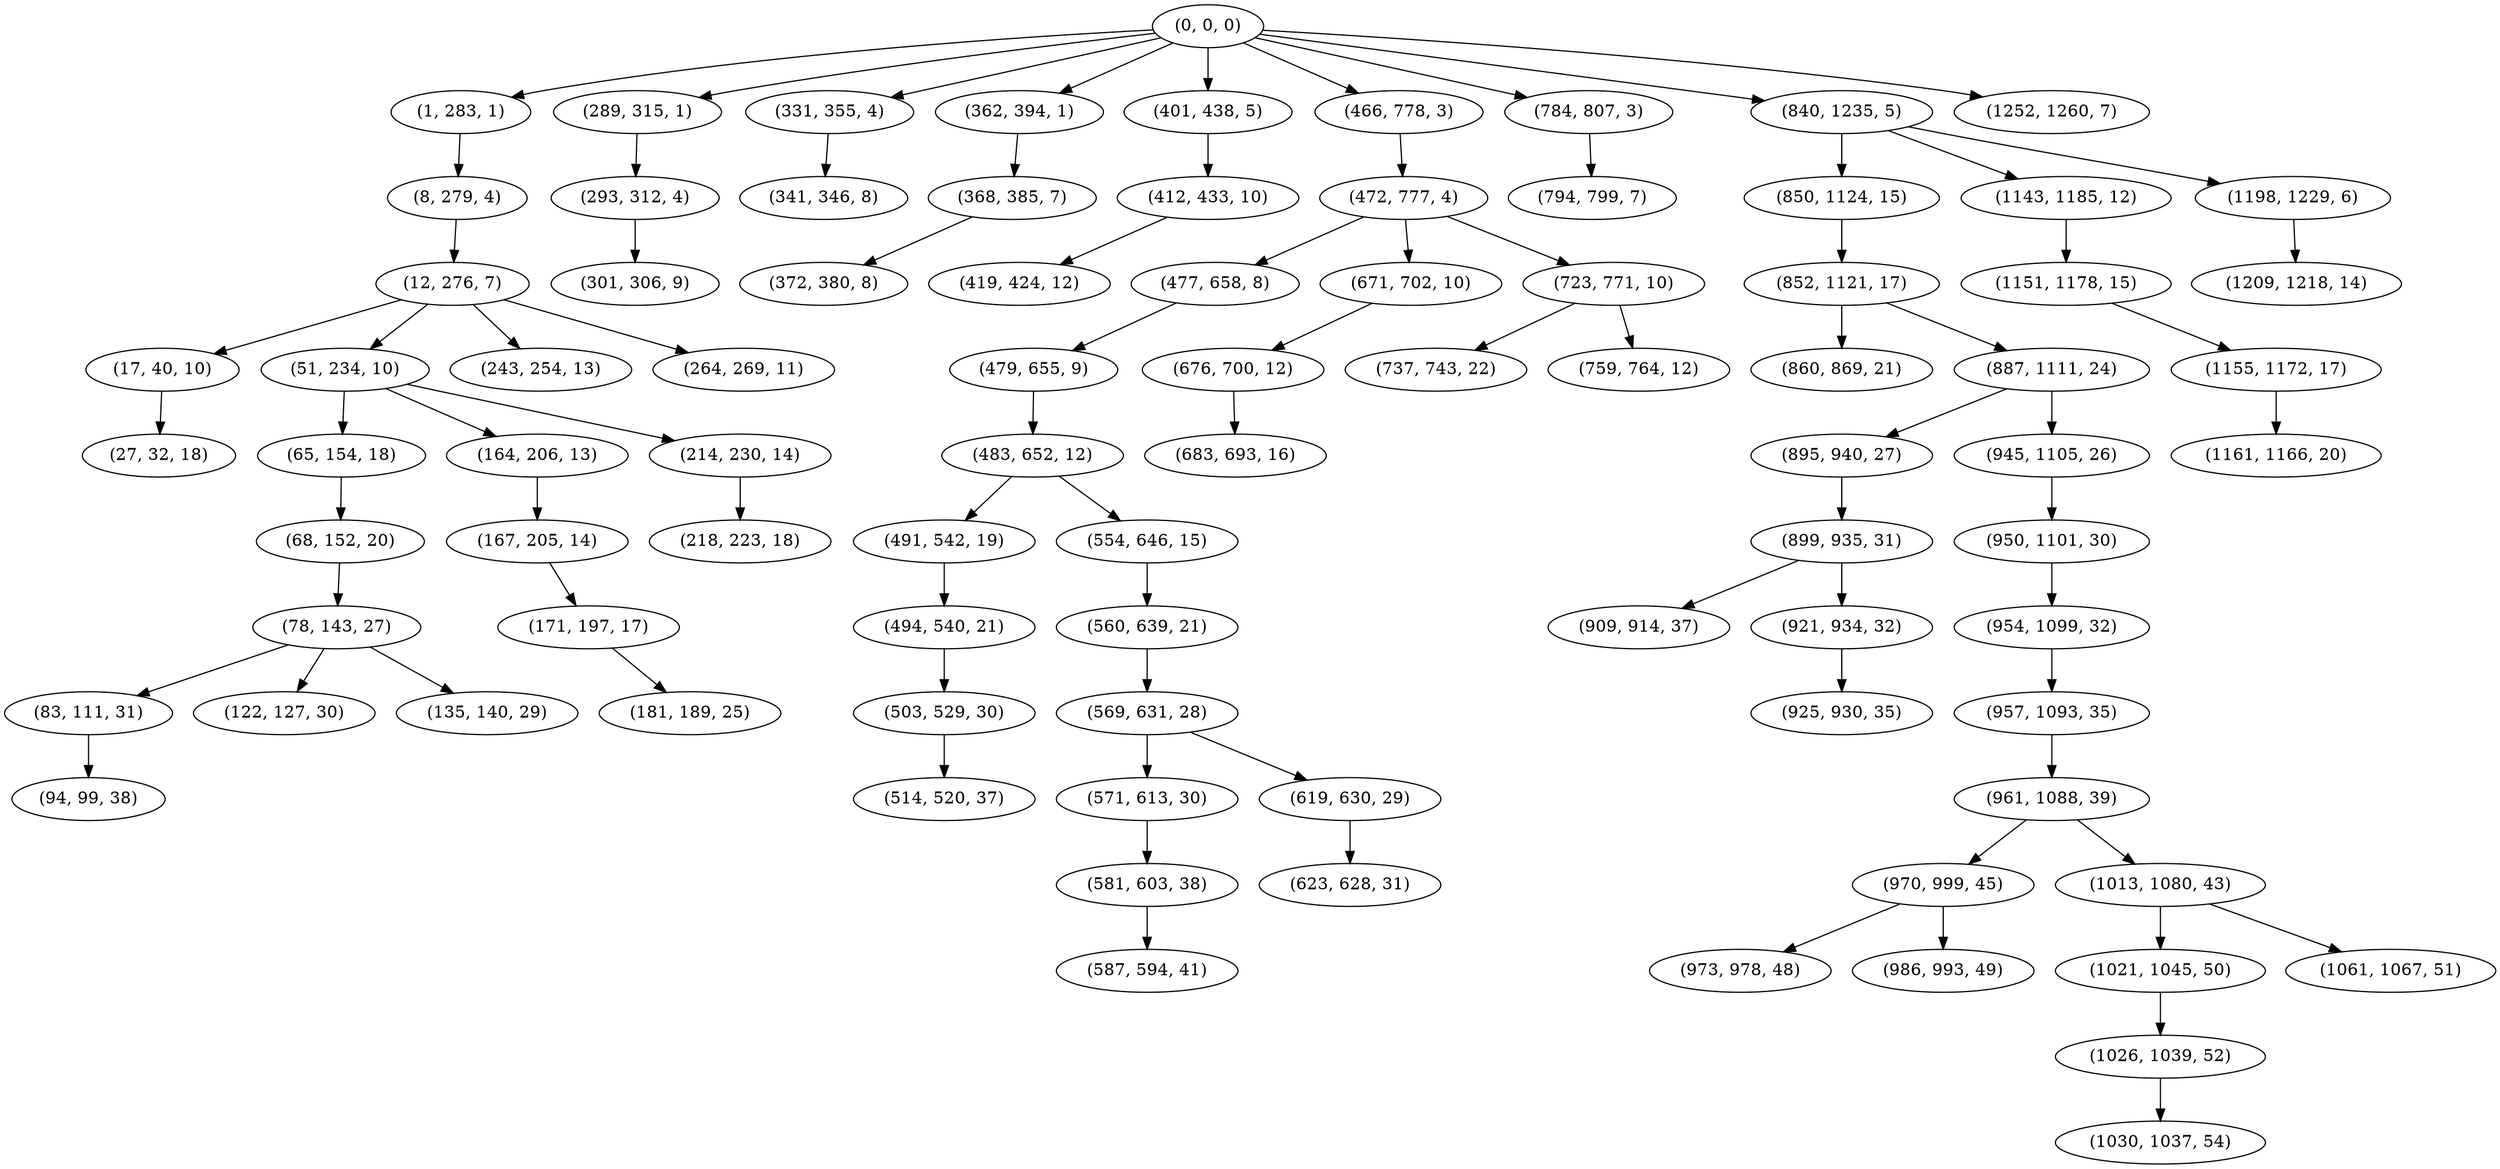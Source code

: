 digraph tree {
    "(0, 0, 0)";
    "(1, 283, 1)";
    "(8, 279, 4)";
    "(12, 276, 7)";
    "(17, 40, 10)";
    "(27, 32, 18)";
    "(51, 234, 10)";
    "(65, 154, 18)";
    "(68, 152, 20)";
    "(78, 143, 27)";
    "(83, 111, 31)";
    "(94, 99, 38)";
    "(122, 127, 30)";
    "(135, 140, 29)";
    "(164, 206, 13)";
    "(167, 205, 14)";
    "(171, 197, 17)";
    "(181, 189, 25)";
    "(214, 230, 14)";
    "(218, 223, 18)";
    "(243, 254, 13)";
    "(264, 269, 11)";
    "(289, 315, 1)";
    "(293, 312, 4)";
    "(301, 306, 9)";
    "(331, 355, 4)";
    "(341, 346, 8)";
    "(362, 394, 1)";
    "(368, 385, 7)";
    "(372, 380, 8)";
    "(401, 438, 5)";
    "(412, 433, 10)";
    "(419, 424, 12)";
    "(466, 778, 3)";
    "(472, 777, 4)";
    "(477, 658, 8)";
    "(479, 655, 9)";
    "(483, 652, 12)";
    "(491, 542, 19)";
    "(494, 540, 21)";
    "(503, 529, 30)";
    "(514, 520, 37)";
    "(554, 646, 15)";
    "(560, 639, 21)";
    "(569, 631, 28)";
    "(571, 613, 30)";
    "(581, 603, 38)";
    "(587, 594, 41)";
    "(619, 630, 29)";
    "(623, 628, 31)";
    "(671, 702, 10)";
    "(676, 700, 12)";
    "(683, 693, 16)";
    "(723, 771, 10)";
    "(737, 743, 22)";
    "(759, 764, 12)";
    "(784, 807, 3)";
    "(794, 799, 7)";
    "(840, 1235, 5)";
    "(850, 1124, 15)";
    "(852, 1121, 17)";
    "(860, 869, 21)";
    "(887, 1111, 24)";
    "(895, 940, 27)";
    "(899, 935, 31)";
    "(909, 914, 37)";
    "(921, 934, 32)";
    "(925, 930, 35)";
    "(945, 1105, 26)";
    "(950, 1101, 30)";
    "(954, 1099, 32)";
    "(957, 1093, 35)";
    "(961, 1088, 39)";
    "(970, 999, 45)";
    "(973, 978, 48)";
    "(986, 993, 49)";
    "(1013, 1080, 43)";
    "(1021, 1045, 50)";
    "(1026, 1039, 52)";
    "(1030, 1037, 54)";
    "(1061, 1067, 51)";
    "(1143, 1185, 12)";
    "(1151, 1178, 15)";
    "(1155, 1172, 17)";
    "(1161, 1166, 20)";
    "(1198, 1229, 6)";
    "(1209, 1218, 14)";
    "(1252, 1260, 7)";
    "(0, 0, 0)" -> "(1, 283, 1)";
    "(0, 0, 0)" -> "(289, 315, 1)";
    "(0, 0, 0)" -> "(331, 355, 4)";
    "(0, 0, 0)" -> "(362, 394, 1)";
    "(0, 0, 0)" -> "(401, 438, 5)";
    "(0, 0, 0)" -> "(466, 778, 3)";
    "(0, 0, 0)" -> "(784, 807, 3)";
    "(0, 0, 0)" -> "(840, 1235, 5)";
    "(0, 0, 0)" -> "(1252, 1260, 7)";
    "(1, 283, 1)" -> "(8, 279, 4)";
    "(8, 279, 4)" -> "(12, 276, 7)";
    "(12, 276, 7)" -> "(17, 40, 10)";
    "(12, 276, 7)" -> "(51, 234, 10)";
    "(12, 276, 7)" -> "(243, 254, 13)";
    "(12, 276, 7)" -> "(264, 269, 11)";
    "(17, 40, 10)" -> "(27, 32, 18)";
    "(51, 234, 10)" -> "(65, 154, 18)";
    "(51, 234, 10)" -> "(164, 206, 13)";
    "(51, 234, 10)" -> "(214, 230, 14)";
    "(65, 154, 18)" -> "(68, 152, 20)";
    "(68, 152, 20)" -> "(78, 143, 27)";
    "(78, 143, 27)" -> "(83, 111, 31)";
    "(78, 143, 27)" -> "(122, 127, 30)";
    "(78, 143, 27)" -> "(135, 140, 29)";
    "(83, 111, 31)" -> "(94, 99, 38)";
    "(164, 206, 13)" -> "(167, 205, 14)";
    "(167, 205, 14)" -> "(171, 197, 17)";
    "(171, 197, 17)" -> "(181, 189, 25)";
    "(214, 230, 14)" -> "(218, 223, 18)";
    "(289, 315, 1)" -> "(293, 312, 4)";
    "(293, 312, 4)" -> "(301, 306, 9)";
    "(331, 355, 4)" -> "(341, 346, 8)";
    "(362, 394, 1)" -> "(368, 385, 7)";
    "(368, 385, 7)" -> "(372, 380, 8)";
    "(401, 438, 5)" -> "(412, 433, 10)";
    "(412, 433, 10)" -> "(419, 424, 12)";
    "(466, 778, 3)" -> "(472, 777, 4)";
    "(472, 777, 4)" -> "(477, 658, 8)";
    "(472, 777, 4)" -> "(671, 702, 10)";
    "(472, 777, 4)" -> "(723, 771, 10)";
    "(477, 658, 8)" -> "(479, 655, 9)";
    "(479, 655, 9)" -> "(483, 652, 12)";
    "(483, 652, 12)" -> "(491, 542, 19)";
    "(483, 652, 12)" -> "(554, 646, 15)";
    "(491, 542, 19)" -> "(494, 540, 21)";
    "(494, 540, 21)" -> "(503, 529, 30)";
    "(503, 529, 30)" -> "(514, 520, 37)";
    "(554, 646, 15)" -> "(560, 639, 21)";
    "(560, 639, 21)" -> "(569, 631, 28)";
    "(569, 631, 28)" -> "(571, 613, 30)";
    "(569, 631, 28)" -> "(619, 630, 29)";
    "(571, 613, 30)" -> "(581, 603, 38)";
    "(581, 603, 38)" -> "(587, 594, 41)";
    "(619, 630, 29)" -> "(623, 628, 31)";
    "(671, 702, 10)" -> "(676, 700, 12)";
    "(676, 700, 12)" -> "(683, 693, 16)";
    "(723, 771, 10)" -> "(737, 743, 22)";
    "(723, 771, 10)" -> "(759, 764, 12)";
    "(784, 807, 3)" -> "(794, 799, 7)";
    "(840, 1235, 5)" -> "(850, 1124, 15)";
    "(840, 1235, 5)" -> "(1143, 1185, 12)";
    "(840, 1235, 5)" -> "(1198, 1229, 6)";
    "(850, 1124, 15)" -> "(852, 1121, 17)";
    "(852, 1121, 17)" -> "(860, 869, 21)";
    "(852, 1121, 17)" -> "(887, 1111, 24)";
    "(887, 1111, 24)" -> "(895, 940, 27)";
    "(887, 1111, 24)" -> "(945, 1105, 26)";
    "(895, 940, 27)" -> "(899, 935, 31)";
    "(899, 935, 31)" -> "(909, 914, 37)";
    "(899, 935, 31)" -> "(921, 934, 32)";
    "(921, 934, 32)" -> "(925, 930, 35)";
    "(945, 1105, 26)" -> "(950, 1101, 30)";
    "(950, 1101, 30)" -> "(954, 1099, 32)";
    "(954, 1099, 32)" -> "(957, 1093, 35)";
    "(957, 1093, 35)" -> "(961, 1088, 39)";
    "(961, 1088, 39)" -> "(970, 999, 45)";
    "(961, 1088, 39)" -> "(1013, 1080, 43)";
    "(970, 999, 45)" -> "(973, 978, 48)";
    "(970, 999, 45)" -> "(986, 993, 49)";
    "(1013, 1080, 43)" -> "(1021, 1045, 50)";
    "(1013, 1080, 43)" -> "(1061, 1067, 51)";
    "(1021, 1045, 50)" -> "(1026, 1039, 52)";
    "(1026, 1039, 52)" -> "(1030, 1037, 54)";
    "(1143, 1185, 12)" -> "(1151, 1178, 15)";
    "(1151, 1178, 15)" -> "(1155, 1172, 17)";
    "(1155, 1172, 17)" -> "(1161, 1166, 20)";
    "(1198, 1229, 6)" -> "(1209, 1218, 14)";
}
